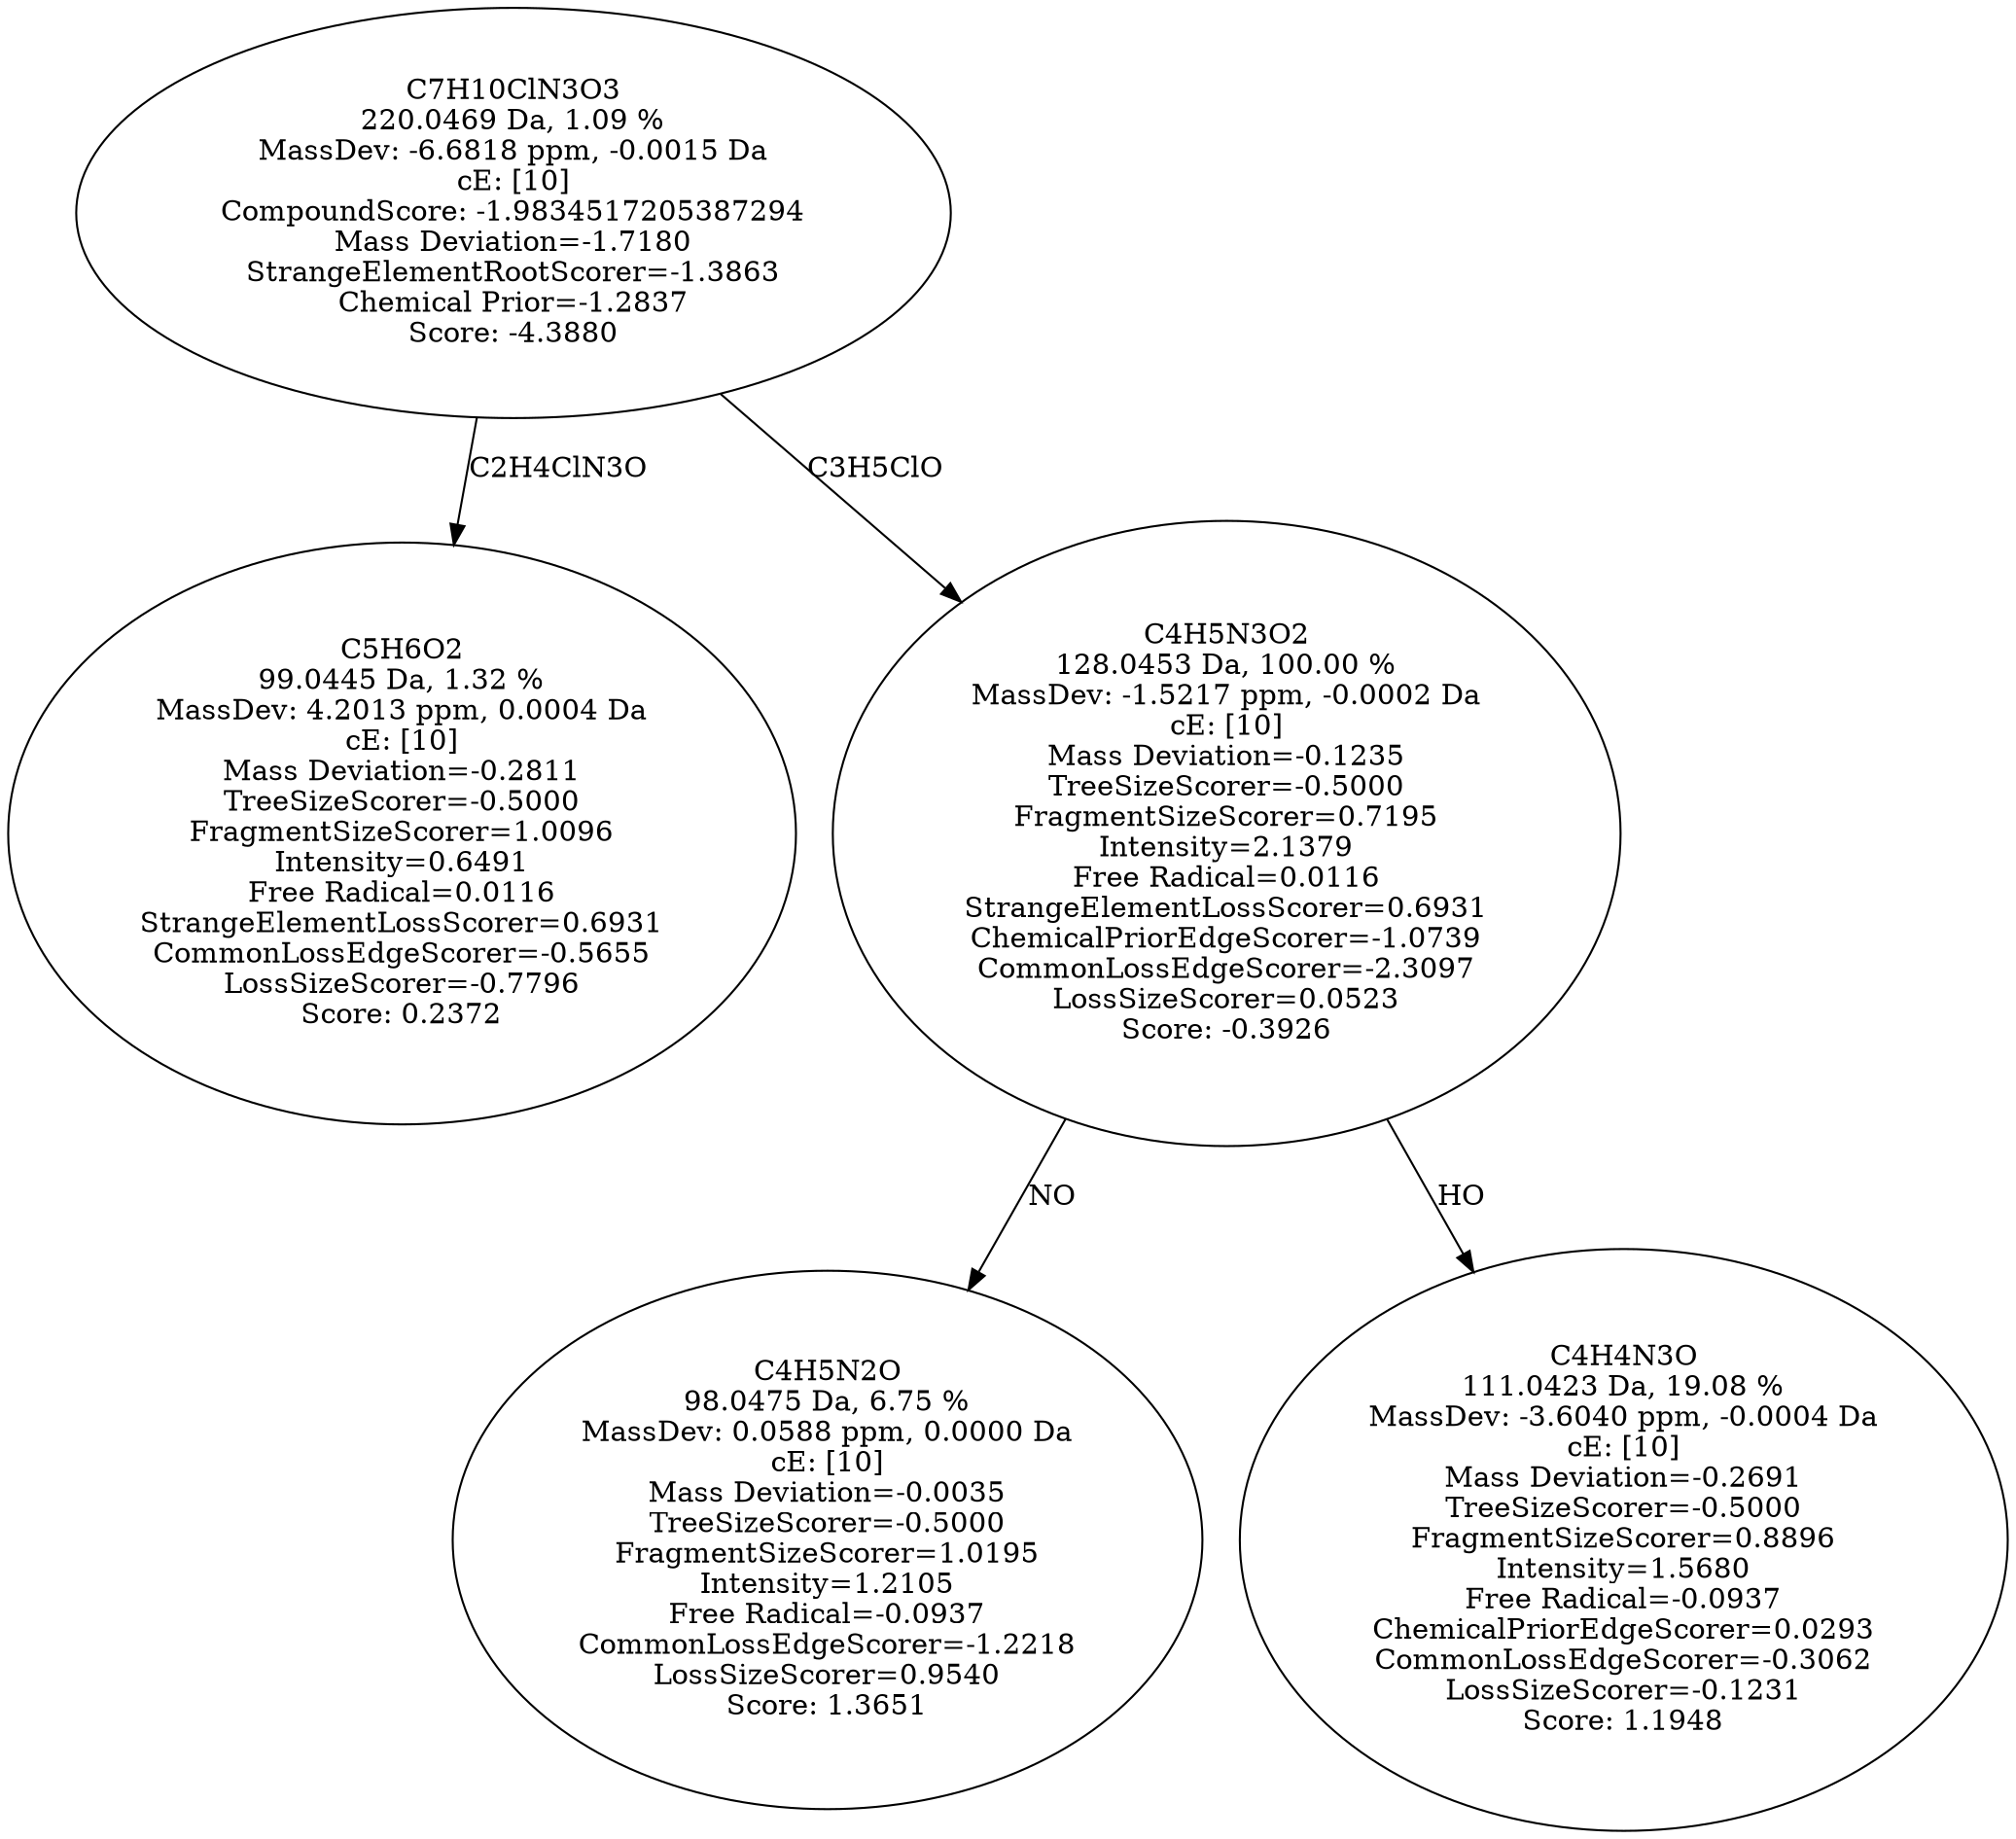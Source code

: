 strict digraph {
v1 [label="C5H6O2\n99.0445 Da, 1.32 %\nMassDev: 4.2013 ppm, 0.0004 Da\ncE: [10]\nMass Deviation=-0.2811\nTreeSizeScorer=-0.5000\nFragmentSizeScorer=1.0096\nIntensity=0.6491\nFree Radical=0.0116\nStrangeElementLossScorer=0.6931\nCommonLossEdgeScorer=-0.5655\nLossSizeScorer=-0.7796\nScore: 0.2372"];
v2 [label="C4H5N2O\n98.0475 Da, 6.75 %\nMassDev: 0.0588 ppm, 0.0000 Da\ncE: [10]\nMass Deviation=-0.0035\nTreeSizeScorer=-0.5000\nFragmentSizeScorer=1.0195\nIntensity=1.2105\nFree Radical=-0.0937\nCommonLossEdgeScorer=-1.2218\nLossSizeScorer=0.9540\nScore: 1.3651"];
v3 [label="C4H4N3O\n111.0423 Da, 19.08 %\nMassDev: -3.6040 ppm, -0.0004 Da\ncE: [10]\nMass Deviation=-0.2691\nTreeSizeScorer=-0.5000\nFragmentSizeScorer=0.8896\nIntensity=1.5680\nFree Radical=-0.0937\nChemicalPriorEdgeScorer=0.0293\nCommonLossEdgeScorer=-0.3062\nLossSizeScorer=-0.1231\nScore: 1.1948"];
v4 [label="C4H5N3O2\n128.0453 Da, 100.00 %\nMassDev: -1.5217 ppm, -0.0002 Da\ncE: [10]\nMass Deviation=-0.1235\nTreeSizeScorer=-0.5000\nFragmentSizeScorer=0.7195\nIntensity=2.1379\nFree Radical=0.0116\nStrangeElementLossScorer=0.6931\nChemicalPriorEdgeScorer=-1.0739\nCommonLossEdgeScorer=-2.3097\nLossSizeScorer=0.0523\nScore: -0.3926"];
v5 [label="C7H10ClN3O3\n220.0469 Da, 1.09 %\nMassDev: -6.6818 ppm, -0.0015 Da\ncE: [10]\nCompoundScore: -1.9834517205387294\nMass Deviation=-1.7180\nStrangeElementRootScorer=-1.3863\nChemical Prior=-1.2837\nScore: -4.3880"];
v5 -> v1 [label="C2H4ClN3O"];
v4 -> v2 [label="NO"];
v4 -> v3 [label="HO"];
v5 -> v4 [label="C3H5ClO"];
}